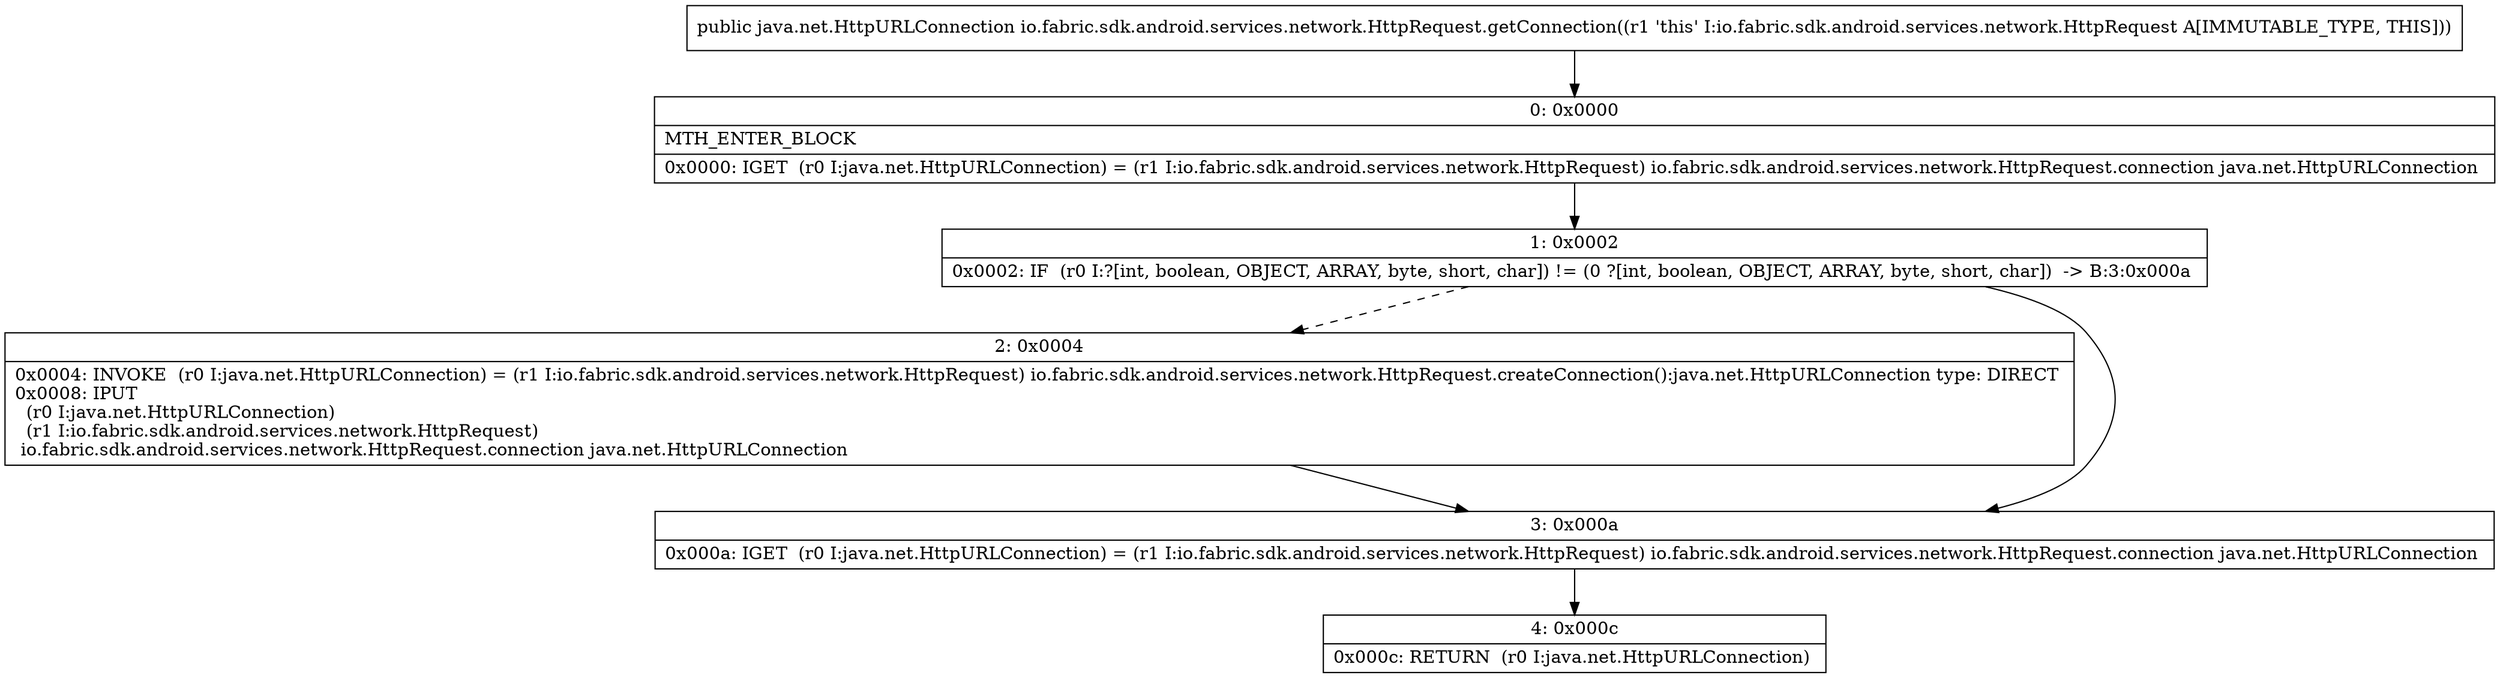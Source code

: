 digraph "CFG forio.fabric.sdk.android.services.network.HttpRequest.getConnection()Ljava\/net\/HttpURLConnection;" {
Node_0 [shape=record,label="{0\:\ 0x0000|MTH_ENTER_BLOCK\l|0x0000: IGET  (r0 I:java.net.HttpURLConnection) = (r1 I:io.fabric.sdk.android.services.network.HttpRequest) io.fabric.sdk.android.services.network.HttpRequest.connection java.net.HttpURLConnection \l}"];
Node_1 [shape=record,label="{1\:\ 0x0002|0x0002: IF  (r0 I:?[int, boolean, OBJECT, ARRAY, byte, short, char]) != (0 ?[int, boolean, OBJECT, ARRAY, byte, short, char])  \-\> B:3:0x000a \l}"];
Node_2 [shape=record,label="{2\:\ 0x0004|0x0004: INVOKE  (r0 I:java.net.HttpURLConnection) = (r1 I:io.fabric.sdk.android.services.network.HttpRequest) io.fabric.sdk.android.services.network.HttpRequest.createConnection():java.net.HttpURLConnection type: DIRECT \l0x0008: IPUT  \l  (r0 I:java.net.HttpURLConnection)\l  (r1 I:io.fabric.sdk.android.services.network.HttpRequest)\l io.fabric.sdk.android.services.network.HttpRequest.connection java.net.HttpURLConnection \l}"];
Node_3 [shape=record,label="{3\:\ 0x000a|0x000a: IGET  (r0 I:java.net.HttpURLConnection) = (r1 I:io.fabric.sdk.android.services.network.HttpRequest) io.fabric.sdk.android.services.network.HttpRequest.connection java.net.HttpURLConnection \l}"];
Node_4 [shape=record,label="{4\:\ 0x000c|0x000c: RETURN  (r0 I:java.net.HttpURLConnection) \l}"];
MethodNode[shape=record,label="{public java.net.HttpURLConnection io.fabric.sdk.android.services.network.HttpRequest.getConnection((r1 'this' I:io.fabric.sdk.android.services.network.HttpRequest A[IMMUTABLE_TYPE, THIS])) }"];
MethodNode -> Node_0;
Node_0 -> Node_1;
Node_1 -> Node_2[style=dashed];
Node_1 -> Node_3;
Node_2 -> Node_3;
Node_3 -> Node_4;
}


